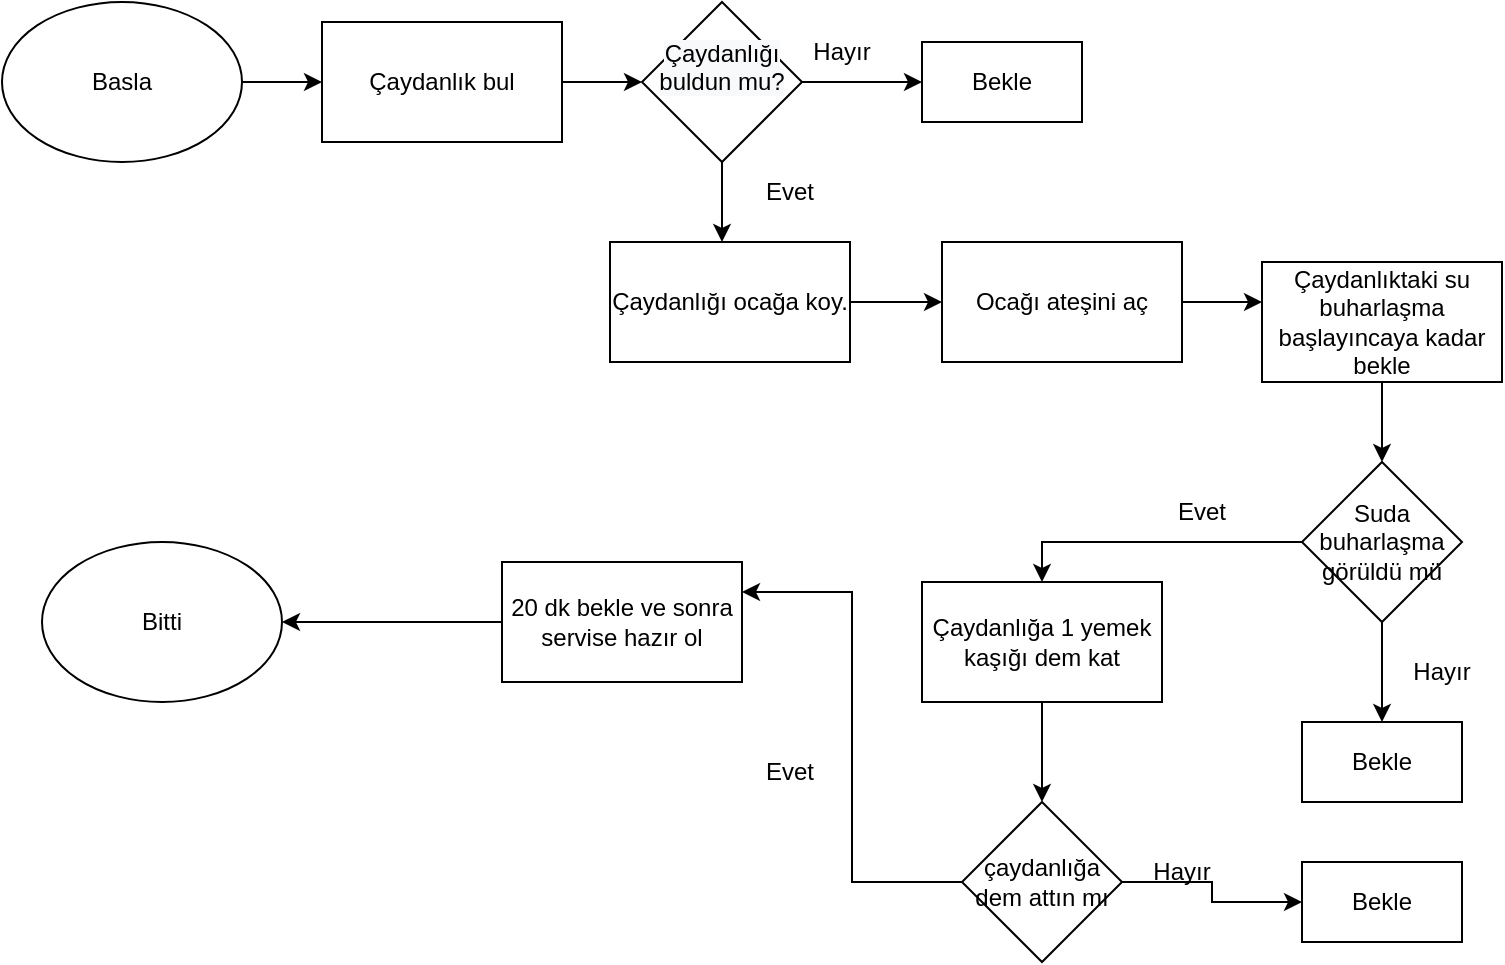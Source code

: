 <mxfile version="20.1.1" type="github">
  <diagram id="SZ53DkBRMXhCVPlA3-7O" name="Page-1">
    <mxGraphModel dx="1014" dy="541" grid="1" gridSize="10" guides="1" tooltips="1" connect="1" arrows="1" fold="1" page="1" pageScale="1" pageWidth="827" pageHeight="1169" math="0" shadow="0">
      <root>
        <mxCell id="0" />
        <mxCell id="1" parent="0" />
        <mxCell id="u6WvkWDgBzRcpMoDCtAS-12" style="edgeStyle=orthogonalEdgeStyle;rounded=0;orthogonalLoop=1;jettySize=auto;html=1;entryX=0;entryY=0.5;entryDx=0;entryDy=0;" edge="1" parent="1" source="u6WvkWDgBzRcpMoDCtAS-1" target="u6WvkWDgBzRcpMoDCtAS-2">
          <mxGeometry relative="1" as="geometry" />
        </mxCell>
        <mxCell id="u6WvkWDgBzRcpMoDCtAS-1" value="Basla" style="ellipse;whiteSpace=wrap;html=1;" vertex="1" parent="1">
          <mxGeometry x="50" width="120" height="80" as="geometry" />
        </mxCell>
        <mxCell id="u6WvkWDgBzRcpMoDCtAS-13" style="edgeStyle=orthogonalEdgeStyle;rounded=0;orthogonalLoop=1;jettySize=auto;html=1;entryX=0;entryY=0.5;entryDx=0;entryDy=0;" edge="1" parent="1" source="u6WvkWDgBzRcpMoDCtAS-2" target="u6WvkWDgBzRcpMoDCtAS-4">
          <mxGeometry relative="1" as="geometry" />
        </mxCell>
        <mxCell id="u6WvkWDgBzRcpMoDCtAS-2" value="Çaydanlık bul" style="rounded=0;whiteSpace=wrap;html=1;" vertex="1" parent="1">
          <mxGeometry x="210" y="10" width="120" height="60" as="geometry" />
        </mxCell>
        <mxCell id="u6WvkWDgBzRcpMoDCtAS-31" style="edgeStyle=orthogonalEdgeStyle;rounded=0;orthogonalLoop=1;jettySize=auto;html=1;entryX=0;entryY=0.5;entryDx=0;entryDy=0;" edge="1" parent="1" source="u6WvkWDgBzRcpMoDCtAS-3" target="u6WvkWDgBzRcpMoDCtAS-5">
          <mxGeometry relative="1" as="geometry" />
        </mxCell>
        <mxCell id="u6WvkWDgBzRcpMoDCtAS-3" value="Çaydanlığı ocağa koy." style="rounded=0;whiteSpace=wrap;html=1;" vertex="1" parent="1">
          <mxGeometry x="354" y="120" width="120" height="60" as="geometry" />
        </mxCell>
        <mxCell id="u6WvkWDgBzRcpMoDCtAS-25" style="edgeStyle=orthogonalEdgeStyle;rounded=0;orthogonalLoop=1;jettySize=auto;html=1;entryX=0;entryY=0.5;entryDx=0;entryDy=0;" edge="1" parent="1" source="u6WvkWDgBzRcpMoDCtAS-4" target="u6WvkWDgBzRcpMoDCtAS-24">
          <mxGeometry relative="1" as="geometry" />
        </mxCell>
        <mxCell id="u6WvkWDgBzRcpMoDCtAS-30" value="" style="edgeStyle=orthogonalEdgeStyle;rounded=0;orthogonalLoop=1;jettySize=auto;html=1;" edge="1" parent="1" source="u6WvkWDgBzRcpMoDCtAS-4">
          <mxGeometry relative="1" as="geometry">
            <mxPoint x="410" y="120" as="targetPoint" />
          </mxGeometry>
        </mxCell>
        <mxCell id="u6WvkWDgBzRcpMoDCtAS-4" value="&#xa;&lt;span style=&quot;color: rgb(0, 0, 0); font-family: Helvetica; font-size: 12px; font-style: normal; font-variant-ligatures: normal; font-variant-caps: normal; font-weight: 400; letter-spacing: normal; orphans: 2; text-align: center; text-indent: 0px; text-transform: none; widows: 2; word-spacing: 0px; -webkit-text-stroke-width: 0px; background-color: rgb(248, 249, 250); text-decoration-thickness: initial; text-decoration-style: initial; text-decoration-color: initial; float: none; display: inline !important;&quot;&gt;Çaydanlığı buldun mu?&lt;/span&gt;&#xa;&#xa;" style="rhombus;whiteSpace=wrap;html=1;" vertex="1" parent="1">
          <mxGeometry x="370" width="80" height="80" as="geometry" />
        </mxCell>
        <mxCell id="u6WvkWDgBzRcpMoDCtAS-17" style="edgeStyle=orthogonalEdgeStyle;rounded=0;orthogonalLoop=1;jettySize=auto;html=1;entryX=0;entryY=0.334;entryDx=0;entryDy=0;entryPerimeter=0;" edge="1" parent="1" source="u6WvkWDgBzRcpMoDCtAS-5" target="u6WvkWDgBzRcpMoDCtAS-6">
          <mxGeometry relative="1" as="geometry">
            <mxPoint x="680" y="110" as="targetPoint" />
          </mxGeometry>
        </mxCell>
        <mxCell id="u6WvkWDgBzRcpMoDCtAS-5" value="Ocağı ateşini aç" style="rounded=0;whiteSpace=wrap;html=1;" vertex="1" parent="1">
          <mxGeometry x="520" y="120" width="120" height="60" as="geometry" />
        </mxCell>
        <mxCell id="u6WvkWDgBzRcpMoDCtAS-32" style="edgeStyle=orthogonalEdgeStyle;rounded=0;orthogonalLoop=1;jettySize=auto;html=1;" edge="1" parent="1" source="u6WvkWDgBzRcpMoDCtAS-6" target="u6WvkWDgBzRcpMoDCtAS-7">
          <mxGeometry relative="1" as="geometry" />
        </mxCell>
        <mxCell id="u6WvkWDgBzRcpMoDCtAS-6" value="Çaydanlıktaki su buharlaşma başlayıncaya kadar bekle" style="rounded=0;whiteSpace=wrap;html=1;" vertex="1" parent="1">
          <mxGeometry x="680" y="130" width="120" height="60" as="geometry" />
        </mxCell>
        <mxCell id="u6WvkWDgBzRcpMoDCtAS-19" style="edgeStyle=orthogonalEdgeStyle;rounded=0;orthogonalLoop=1;jettySize=auto;html=1;entryX=0.5;entryY=0;entryDx=0;entryDy=0;" edge="1" parent="1" source="u6WvkWDgBzRcpMoDCtAS-7" target="u6WvkWDgBzRcpMoDCtAS-8">
          <mxGeometry relative="1" as="geometry" />
        </mxCell>
        <mxCell id="u6WvkWDgBzRcpMoDCtAS-34" value="" style="edgeStyle=orthogonalEdgeStyle;rounded=0;orthogonalLoop=1;jettySize=auto;html=1;" edge="1" parent="1" source="u6WvkWDgBzRcpMoDCtAS-7" target="u6WvkWDgBzRcpMoDCtAS-33">
          <mxGeometry relative="1" as="geometry" />
        </mxCell>
        <mxCell id="u6WvkWDgBzRcpMoDCtAS-7" value="Suda buharlaşma görüldü mü" style="rhombus;whiteSpace=wrap;html=1;" vertex="1" parent="1">
          <mxGeometry x="700" y="230" width="80" height="80" as="geometry" />
        </mxCell>
        <mxCell id="u6WvkWDgBzRcpMoDCtAS-20" style="edgeStyle=orthogonalEdgeStyle;rounded=0;orthogonalLoop=1;jettySize=auto;html=1;" edge="1" parent="1" source="u6WvkWDgBzRcpMoDCtAS-8" target="u6WvkWDgBzRcpMoDCtAS-9">
          <mxGeometry relative="1" as="geometry" />
        </mxCell>
        <mxCell id="u6WvkWDgBzRcpMoDCtAS-8" value="Çaydanlığa 1 yemek kaşığı dem kat" style="rounded=0;whiteSpace=wrap;html=1;" vertex="1" parent="1">
          <mxGeometry x="510" y="290" width="120" height="60" as="geometry" />
        </mxCell>
        <mxCell id="u6WvkWDgBzRcpMoDCtAS-21" style="edgeStyle=orthogonalEdgeStyle;rounded=0;orthogonalLoop=1;jettySize=auto;html=1;entryX=1;entryY=0.25;entryDx=0;entryDy=0;" edge="1" parent="1" source="u6WvkWDgBzRcpMoDCtAS-9" target="u6WvkWDgBzRcpMoDCtAS-10">
          <mxGeometry relative="1" as="geometry" />
        </mxCell>
        <mxCell id="u6WvkWDgBzRcpMoDCtAS-39" style="edgeStyle=orthogonalEdgeStyle;rounded=0;orthogonalLoop=1;jettySize=auto;html=1;entryX=0;entryY=0.5;entryDx=0;entryDy=0;" edge="1" parent="1" source="u6WvkWDgBzRcpMoDCtAS-9" target="u6WvkWDgBzRcpMoDCtAS-38">
          <mxGeometry relative="1" as="geometry" />
        </mxCell>
        <mxCell id="u6WvkWDgBzRcpMoDCtAS-9" value="çaydanlığa dem attın mı" style="rhombus;whiteSpace=wrap;html=1;" vertex="1" parent="1">
          <mxGeometry x="530" y="400" width="80" height="80" as="geometry" />
        </mxCell>
        <mxCell id="u6WvkWDgBzRcpMoDCtAS-22" style="edgeStyle=orthogonalEdgeStyle;rounded=0;orthogonalLoop=1;jettySize=auto;html=1;" edge="1" parent="1" source="u6WvkWDgBzRcpMoDCtAS-10" target="u6WvkWDgBzRcpMoDCtAS-11">
          <mxGeometry relative="1" as="geometry" />
        </mxCell>
        <mxCell id="u6WvkWDgBzRcpMoDCtAS-10" value="20 dk bekle ve sonra servise hazır ol" style="rounded=0;whiteSpace=wrap;html=1;" vertex="1" parent="1">
          <mxGeometry x="300" y="280" width="120" height="60" as="geometry" />
        </mxCell>
        <mxCell id="u6WvkWDgBzRcpMoDCtAS-11" value="Bitti" style="ellipse;whiteSpace=wrap;html=1;" vertex="1" parent="1">
          <mxGeometry x="70" y="270" width="120" height="80" as="geometry" />
        </mxCell>
        <mxCell id="u6WvkWDgBzRcpMoDCtAS-23" value="Evet" style="text;html=1;strokeColor=none;fillColor=none;align=center;verticalAlign=middle;whiteSpace=wrap;rounded=0;" vertex="1" parent="1">
          <mxGeometry x="414" y="80" width="60" height="30" as="geometry" />
        </mxCell>
        <mxCell id="u6WvkWDgBzRcpMoDCtAS-24" value="Bekle" style="rounded=0;whiteSpace=wrap;html=1;" vertex="1" parent="1">
          <mxGeometry x="510" y="20" width="80" height="40" as="geometry" />
        </mxCell>
        <mxCell id="u6WvkWDgBzRcpMoDCtAS-26" value="Hayır" style="text;html=1;strokeColor=none;fillColor=none;align=center;verticalAlign=middle;whiteSpace=wrap;rounded=0;" vertex="1" parent="1">
          <mxGeometry x="440" y="10" width="60" height="30" as="geometry" />
        </mxCell>
        <mxCell id="u6WvkWDgBzRcpMoDCtAS-33" value="Bekle" style="rounded=0;whiteSpace=wrap;html=1;rotation=0;" vertex="1" parent="1">
          <mxGeometry x="700" y="360" width="80" height="40" as="geometry" />
        </mxCell>
        <mxCell id="u6WvkWDgBzRcpMoDCtAS-35" value="Hayır" style="text;html=1;strokeColor=none;fillColor=none;align=center;verticalAlign=middle;whiteSpace=wrap;rounded=0;" vertex="1" parent="1">
          <mxGeometry x="740" y="320" width="60" height="30" as="geometry" />
        </mxCell>
        <mxCell id="u6WvkWDgBzRcpMoDCtAS-36" value="Evet" style="text;html=1;strokeColor=none;fillColor=none;align=center;verticalAlign=middle;whiteSpace=wrap;rounded=0;" vertex="1" parent="1">
          <mxGeometry x="620" y="240" width="60" height="30" as="geometry" />
        </mxCell>
        <mxCell id="u6WvkWDgBzRcpMoDCtAS-38" value="Bekle" style="rounded=0;whiteSpace=wrap;html=1;" vertex="1" parent="1">
          <mxGeometry x="700" y="430" width="80" height="40" as="geometry" />
        </mxCell>
        <mxCell id="u6WvkWDgBzRcpMoDCtAS-40" value="Hayır" style="text;html=1;strokeColor=none;fillColor=none;align=center;verticalAlign=middle;whiteSpace=wrap;rounded=0;" vertex="1" parent="1">
          <mxGeometry x="610" y="420" width="60" height="30" as="geometry" />
        </mxCell>
        <mxCell id="u6WvkWDgBzRcpMoDCtAS-43" value="Evet" style="text;html=1;strokeColor=none;fillColor=none;align=center;verticalAlign=middle;whiteSpace=wrap;rounded=0;" vertex="1" parent="1">
          <mxGeometry x="414" y="370" width="60" height="30" as="geometry" />
        </mxCell>
      </root>
    </mxGraphModel>
  </diagram>
</mxfile>
